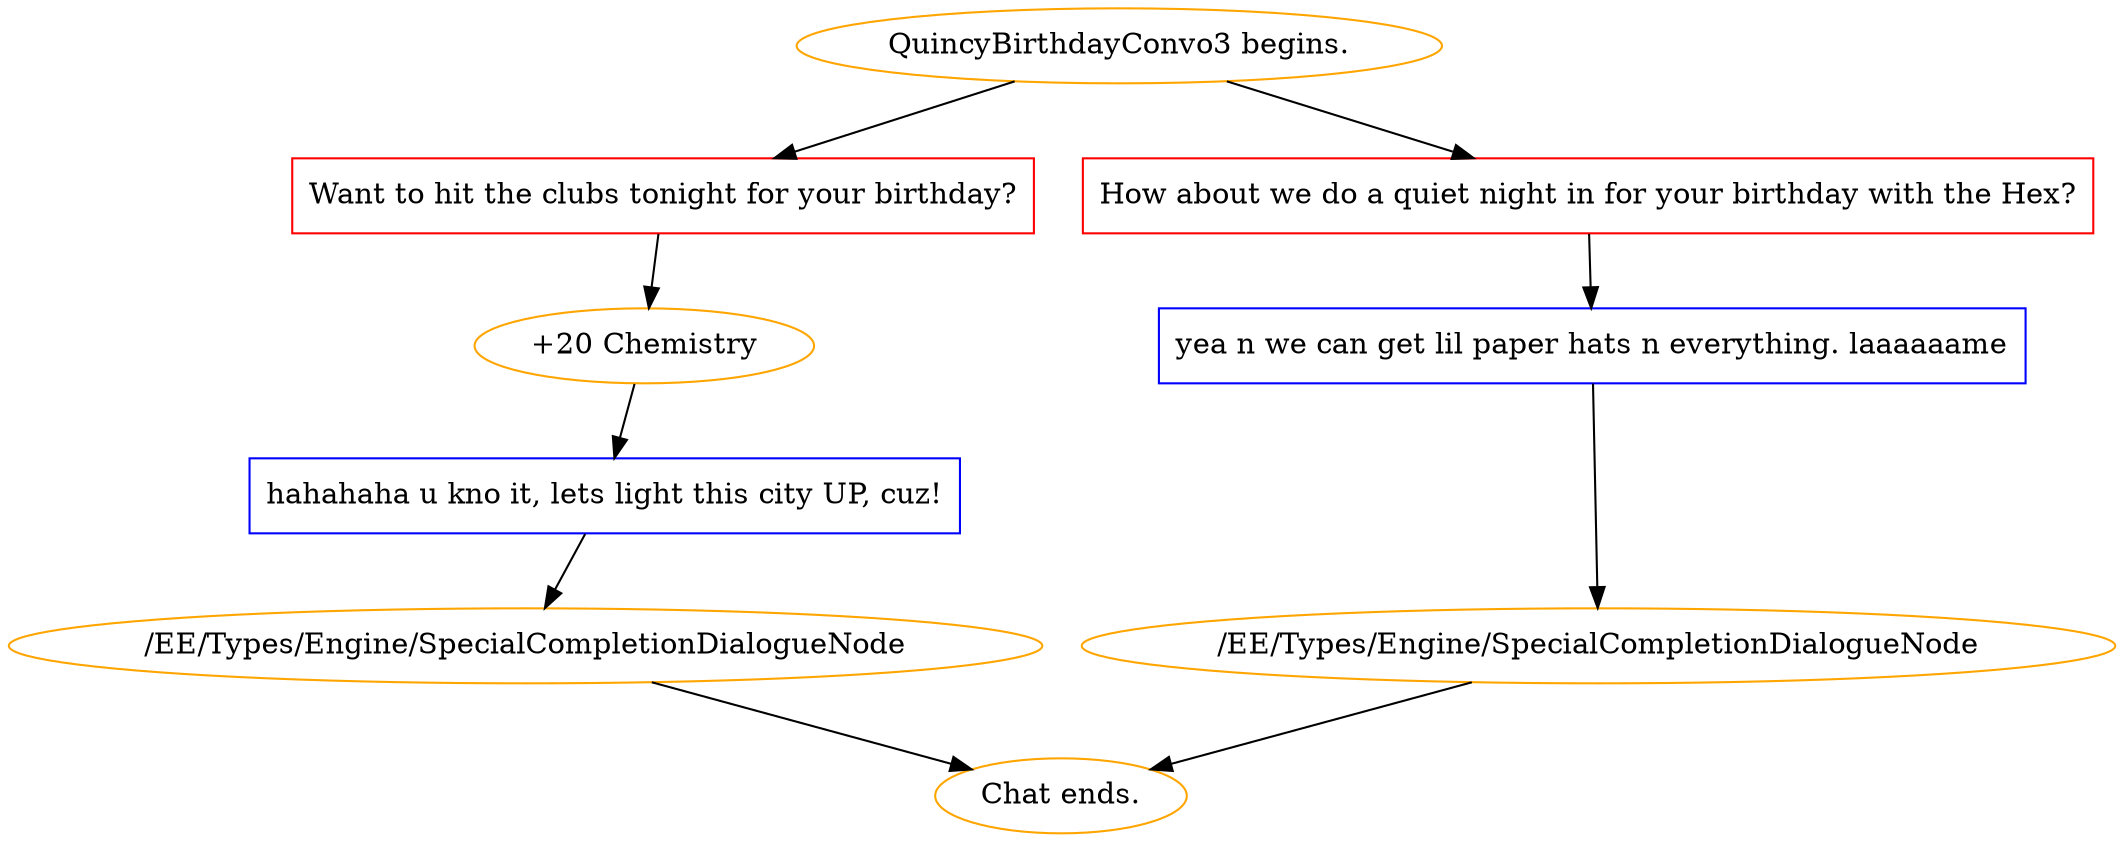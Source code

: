 digraph {
	"QuincyBirthdayConvo3 begins." [color=orange];
		"QuincyBirthdayConvo3 begins." -> 3550;
		"QuincyBirthdayConvo3 begins." -> 3553;
	3550 [label="Want to hit the clubs tonight for your birthday?",shape=box,color=red];
		3550 -> 3551;
	3553 [label="How about we do a quiet night in for your birthday with the Hex?",shape=box,color=red];
		3553 -> 3555;
	3551 [label="+20 Chemistry",color=orange];
		3551 -> 3549;
	3555 [label="yea n we can get lil paper hats n everything. laaaaaame",shape=box,color=blue];
		3555 -> 3156;
	3549 [label="hahahaha u kno it, lets light this city UP, cuz!",shape=box,color=blue];
		3549 -> 3168;
	3156 [label="/EE/Types/Engine/SpecialCompletionDialogueNode",color=orange];
		3156 -> "Chat ends.";
	3168 [label="/EE/Types/Engine/SpecialCompletionDialogueNode",color=orange];
		3168 -> "Chat ends.";
	"Chat ends." [color=orange];
}